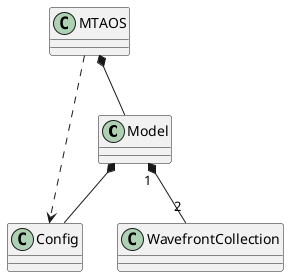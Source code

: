 @startuml
Model *-- Config
Model "1" *-- "2" WavefrontCollection
MTAOS *-- Model
MTAOS ..> Config
@enduml
